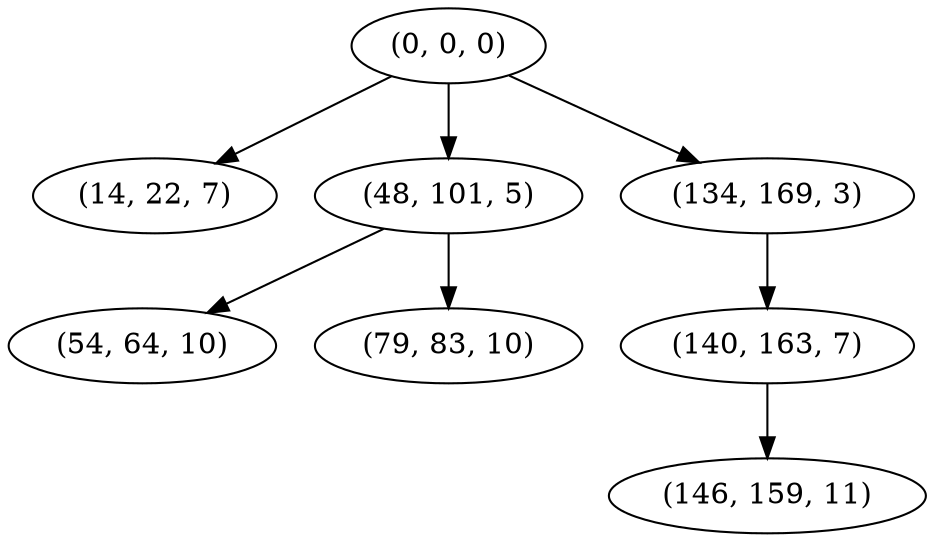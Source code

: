 digraph tree {
    "(0, 0, 0)";
    "(14, 22, 7)";
    "(48, 101, 5)";
    "(54, 64, 10)";
    "(79, 83, 10)";
    "(134, 169, 3)";
    "(140, 163, 7)";
    "(146, 159, 11)";
    "(0, 0, 0)" -> "(14, 22, 7)";
    "(0, 0, 0)" -> "(48, 101, 5)";
    "(0, 0, 0)" -> "(134, 169, 3)";
    "(48, 101, 5)" -> "(54, 64, 10)";
    "(48, 101, 5)" -> "(79, 83, 10)";
    "(134, 169, 3)" -> "(140, 163, 7)";
    "(140, 163, 7)" -> "(146, 159, 11)";
}
